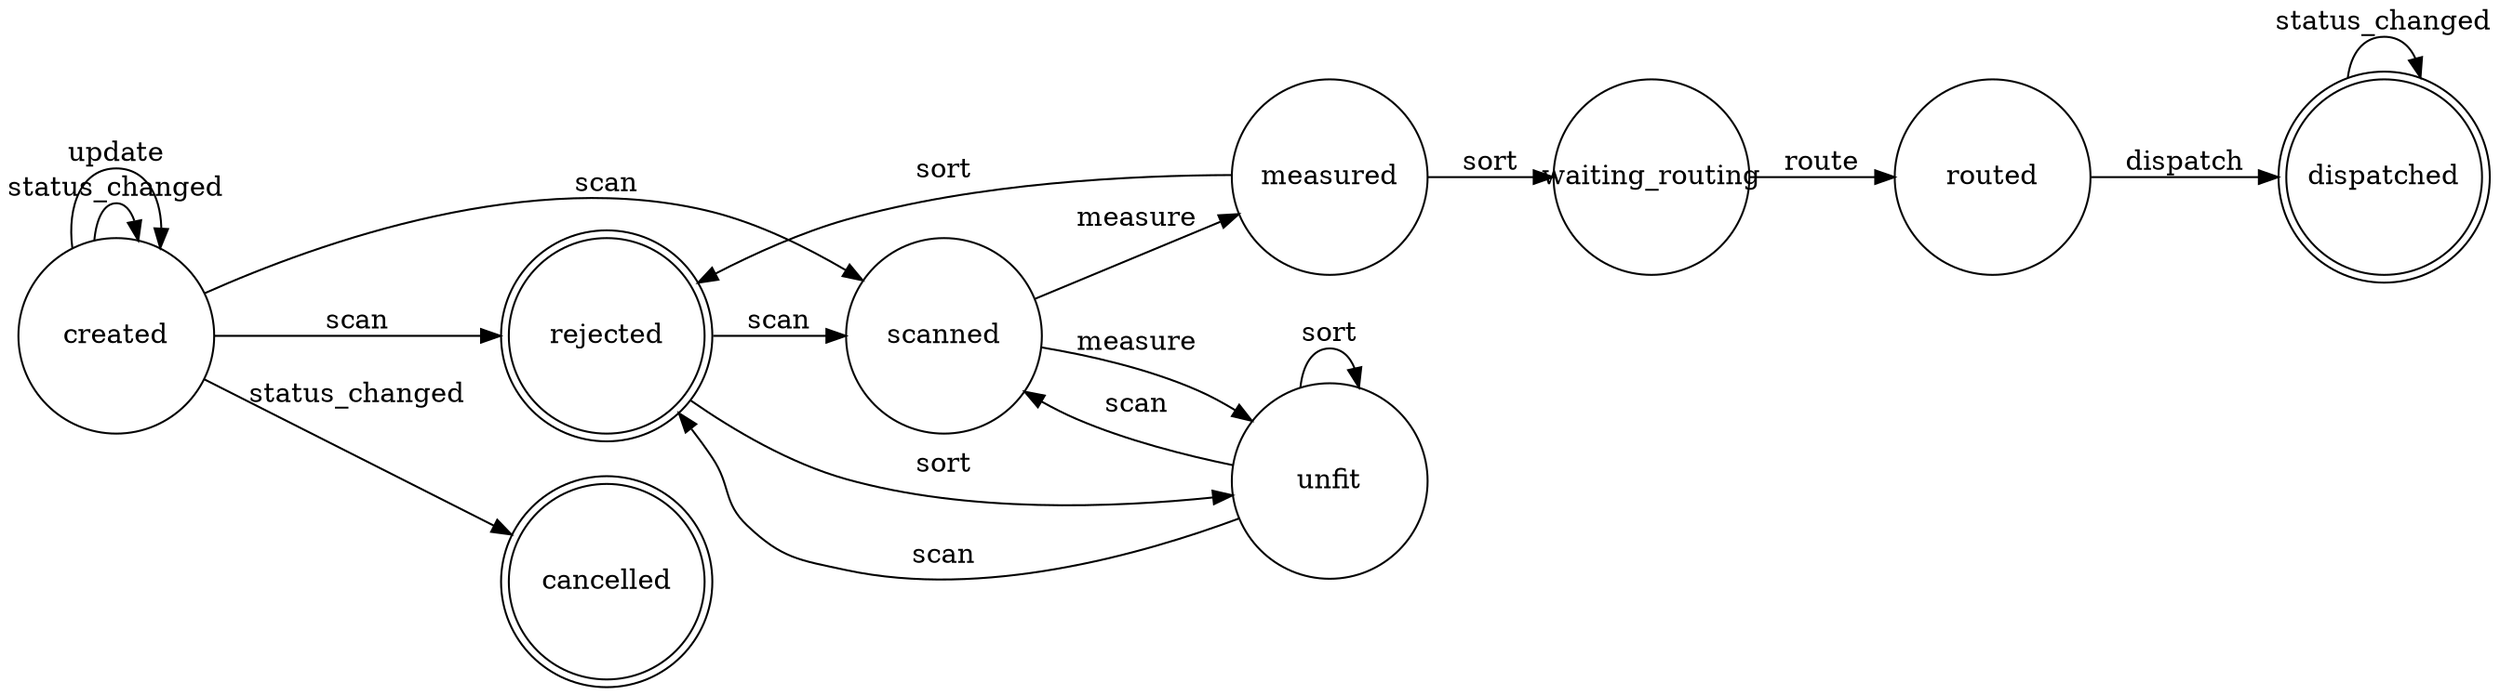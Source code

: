 digraph package_state_machine {
    rankdir=LR;
    bgcolor="transparent"
    overlap=prism2000
    overlap_shrink=true

    node [
        width=1.4,
        height=1.4,
        fixedsize=true,
        fillcolor=white,
        style="filled,solid"
        shape = doublecircle
    ] rejected cancelled dispatched;

    node [
        width=1.4,
        height=1.4,
        fixedsize=true,
        fillcolor=white,
        style="filled,solid"
        shape="circle"
    ]

    edge [
        splines="curved"
        #labelfloat=true
    ]


    created -> scanned [label="scan"];
    created -> rejected [label="scan"];
    rejected -> scanned [label="scan"];
    unfit -> scanned [label="scan"];
    unfit -> rejected [label="scan"];
    scanned -> measured [label="measure"];
    scanned -> unfit [label="measure"];

    measured -> waiting_routing [label="sort"];
    measured -> rejected [label="sort"];
    unfit -> unfit [label="sort"];
    rejected -> unfit [label="sort"];

    waiting_routing -> routed [label="route"];
    routed -> dispatched [label="dispatch"];
    # routed -> bagged [label="add_to_bag"];
    # bagged -> routed [label="remove_from_bag"];
    # bagged -> dispatched [label="dispatch"];
    created -> cancelled [label="status_changed"];
    created -> created [label="status_changed"];
    dispatched -> dispatched [label="status_changed"];

    created -> created [label="update"];
}
